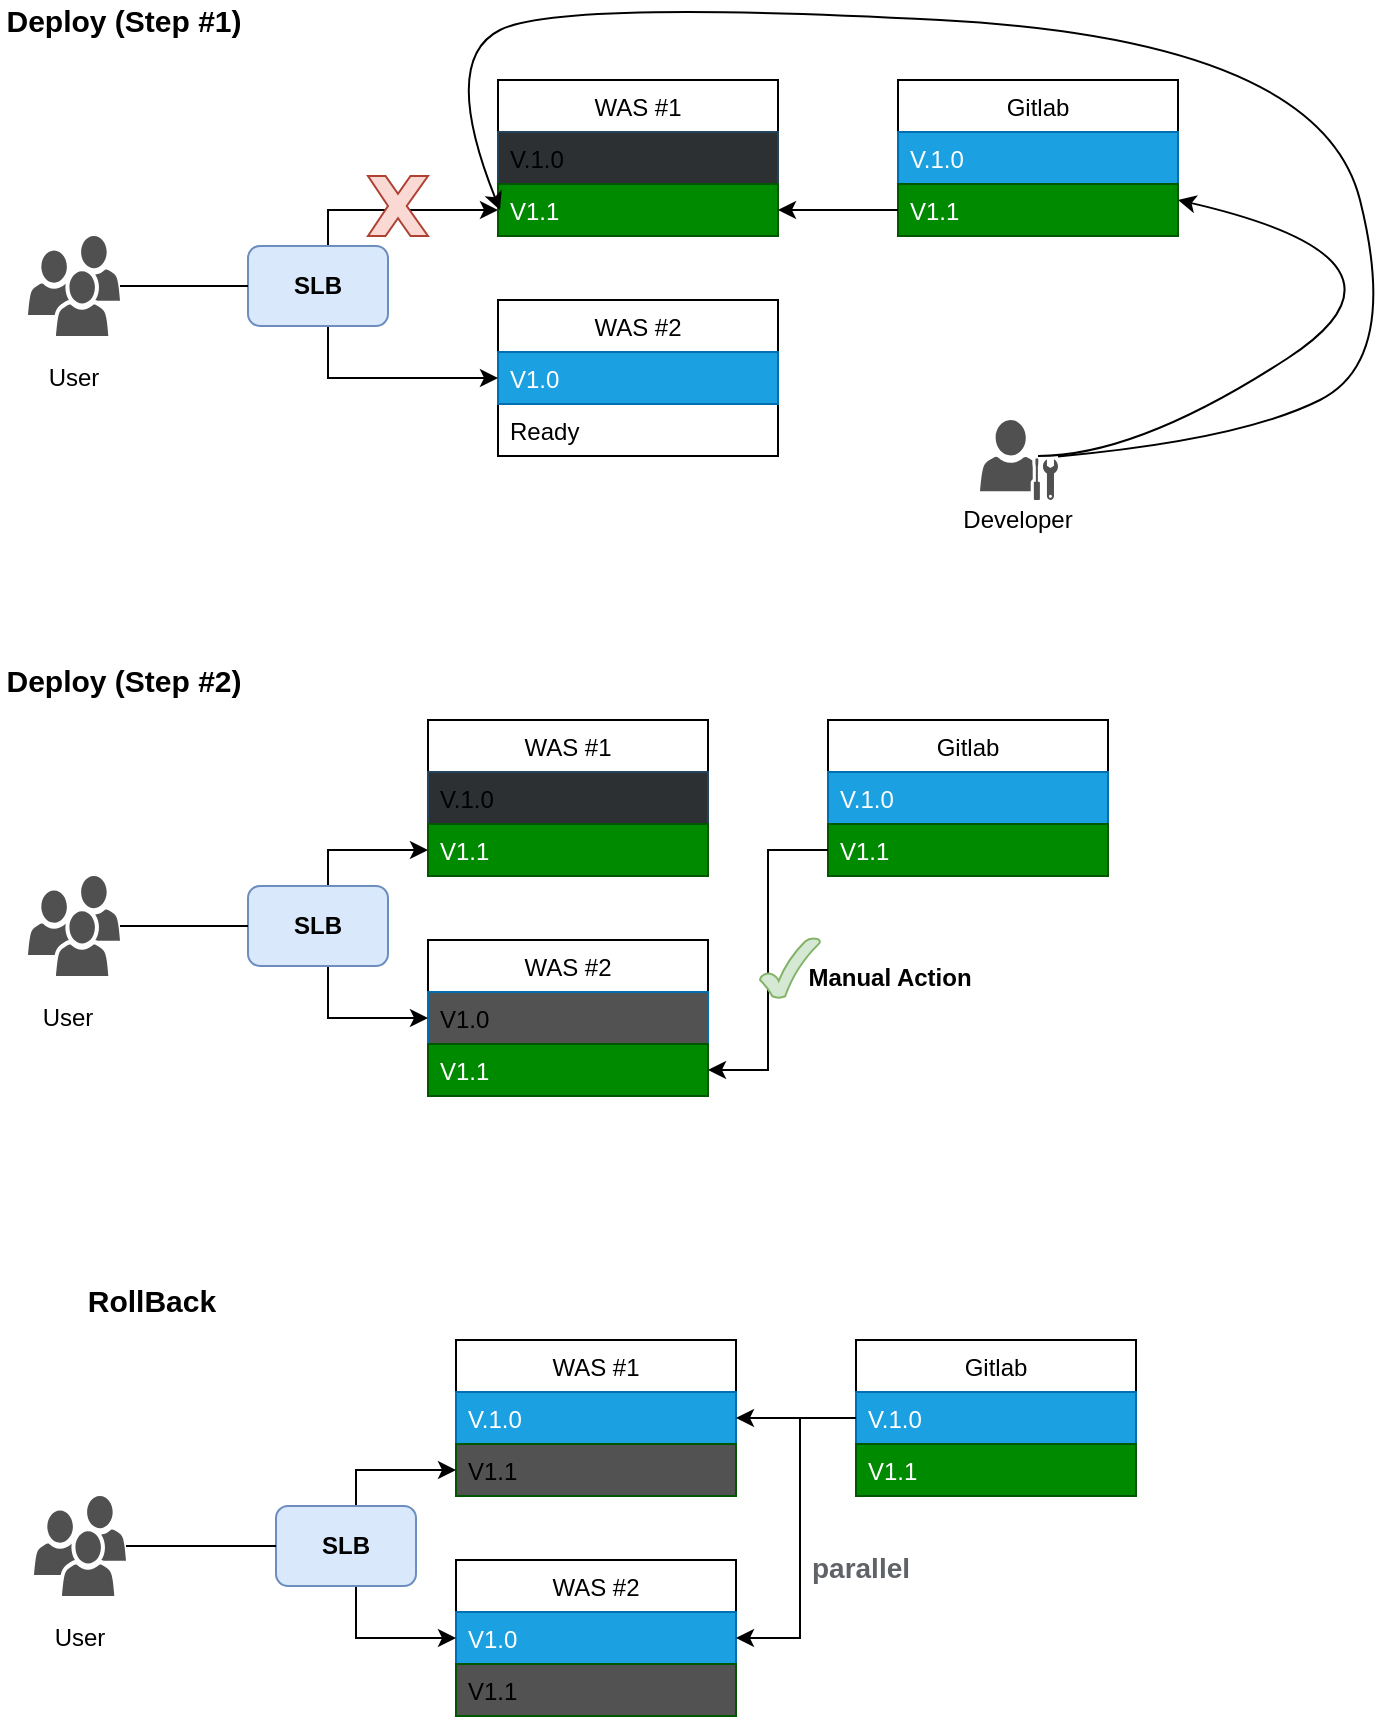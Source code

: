 <mxfile version="14.6.13" type="device"><diagram id="3b8Q6MlRwaxGBq9Q8-zA" name="Page-1"><mxGraphModel dx="988" dy="615" grid="1" gridSize="10" guides="1" tooltips="1" connect="1" arrows="1" fold="1" page="1" pageScale="1" pageWidth="827" pageHeight="1169" math="0" shadow="0"><root><mxCell id="0"/><mxCell id="1" parent="0"/><mxCell id="KL1746WC2ja59Iu-blHH-3" value="WAS #1" style="swimlane;fontStyle=0;childLayout=stackLayout;horizontal=1;startSize=26;horizontalStack=0;resizeParent=1;resizeParentMax=0;resizeLast=0;collapsible=1;marginBottom=0;" parent="1" vertex="1"><mxGeometry x="339" y="140" width="140" height="78" as="geometry"/></mxCell><mxCell id="KL1746WC2ja59Iu-blHH-4" value="V.1.0" style="text;strokeColor=#23445d;align=left;verticalAlign=top;spacingLeft=4;spacingRight=4;overflow=hidden;rotatable=0;points=[[0,0.5],[1,0.5]];portConstraint=eastwest;labelBackgroundColor=none;fillColor=#2D3033;" parent="KL1746WC2ja59Iu-blHH-3" vertex="1"><mxGeometry y="26" width="140" height="26" as="geometry"/></mxCell><mxCell id="KL1746WC2ja59Iu-blHH-6" value="V1.1" style="text;strokeColor=#005700;align=left;verticalAlign=top;spacingLeft=4;spacingRight=4;overflow=hidden;rotatable=0;points=[[0,0.5],[1,0.5]];portConstraint=eastwest;fillColor=#008a00;fontColor=#ffffff;" parent="KL1746WC2ja59Iu-blHH-3" vertex="1"><mxGeometry y="52" width="140" height="26" as="geometry"/></mxCell><mxCell id="KL1746WC2ja59Iu-blHH-7" value="WAS #2" style="swimlane;fontStyle=0;childLayout=stackLayout;horizontal=1;startSize=26;horizontalStack=0;resizeParent=1;resizeParentMax=0;resizeLast=0;collapsible=1;marginBottom=0;" parent="1" vertex="1"><mxGeometry x="339" y="250" width="140" height="78" as="geometry"/></mxCell><mxCell id="KL1746WC2ja59Iu-blHH-8" value="V1.0" style="text;strokeColor=#006EAF;fillColor=#1ba1e2;align=left;verticalAlign=top;spacingLeft=4;spacingRight=4;overflow=hidden;rotatable=0;points=[[0,0.5],[1,0.5]];portConstraint=eastwest;fontColor=#ffffff;" parent="KL1746WC2ja59Iu-blHH-7" vertex="1"><mxGeometry y="26" width="140" height="26" as="geometry"/></mxCell><mxCell id="KL1746WC2ja59Iu-blHH-9" value="Ready" style="text;strokeColor=none;fillColor=none;align=left;verticalAlign=top;spacingLeft=4;spacingRight=4;overflow=hidden;rotatable=0;points=[[0,0.5],[1,0.5]];portConstraint=eastwest;" parent="KL1746WC2ja59Iu-blHH-7" vertex="1"><mxGeometry y="52" width="140" height="26" as="geometry"/></mxCell><mxCell id="D-HJOIYHhkpLvr7YC5MF-5" style="edgeStyle=orthogonalEdgeStyle;rounded=0;orthogonalLoop=1;jettySize=auto;html=1;startArrow=none;" edge="1" parent="1" source="D-HJOIYHhkpLvr7YC5MF-16" target="KL1746WC2ja59Iu-blHH-6"><mxGeometry relative="1" as="geometry"><mxPoint x="159" y="240" as="sourcePoint"/><Array as="points"><mxPoint x="254" y="205"/></Array></mxGeometry></mxCell><mxCell id="D-HJOIYHhkpLvr7YC5MF-7" value="User" style="text;html=1;strokeColor=none;fillColor=none;align=center;verticalAlign=middle;whiteSpace=wrap;rounded=0;labelBackgroundColor=none;" vertex="1" parent="1"><mxGeometry x="107" y="279" width="40" height="20" as="geometry"/></mxCell><mxCell id="D-HJOIYHhkpLvr7YC5MF-8" value="" style="pointerEvents=1;shadow=0;dashed=0;html=1;strokeColor=none;fillColor=#505050;labelPosition=center;verticalLabelPosition=bottom;verticalAlign=top;outlineConnect=0;align=center;shape=mxgraph.office.users.administrator;labelBackgroundColor=none;" vertex="1" parent="1"><mxGeometry x="580" y="310" width="39" height="40" as="geometry"/></mxCell><mxCell id="D-HJOIYHhkpLvr7YC5MF-19" style="edgeStyle=orthogonalEdgeStyle;rounded=0;orthogonalLoop=1;jettySize=auto;html=1;" edge="1" parent="1" source="D-HJOIYHhkpLvr7YC5MF-9" target="KL1746WC2ja59Iu-blHH-8"><mxGeometry relative="1" as="geometry"><Array as="points"><mxPoint x="254" y="243"/><mxPoint x="254" y="289"/></Array></mxGeometry></mxCell><mxCell id="D-HJOIYHhkpLvr7YC5MF-9" value="" style="pointerEvents=1;shadow=0;dashed=0;html=1;strokeColor=none;fillColor=#505050;labelPosition=center;verticalLabelPosition=bottom;verticalAlign=top;outlineConnect=0;align=center;shape=mxgraph.office.users.users;labelBackgroundColor=none;" vertex="1" parent="1"><mxGeometry x="104" y="218" width="46" height="50" as="geometry"/></mxCell><mxCell id="D-HJOIYHhkpLvr7YC5MF-10" value="" style="curved=1;endArrow=classic;html=1;" edge="1" parent="1"><mxGeometry width="50" height="50" relative="1" as="geometry"><mxPoint x="609" y="328" as="sourcePoint"/><mxPoint x="679" y="200" as="targetPoint"/><Array as="points"><mxPoint x="659" y="328"/><mxPoint x="809" y="230"/></Array></mxGeometry></mxCell><mxCell id="D-HJOIYHhkpLvr7YC5MF-11" value="Gitlab" style="swimlane;fontStyle=0;childLayout=stackLayout;horizontal=1;startSize=26;horizontalStack=0;resizeParent=1;resizeParentMax=0;resizeLast=0;collapsible=1;marginBottom=0;" vertex="1" parent="1"><mxGeometry x="539" y="140" width="140" height="78" as="geometry"/></mxCell><mxCell id="D-HJOIYHhkpLvr7YC5MF-12" value="V.1.0" style="text;align=left;verticalAlign=top;spacingLeft=4;spacingRight=4;overflow=hidden;rotatable=0;points=[[0,0.5],[1,0.5]];portConstraint=eastwest;labelBackgroundColor=none;fillColor=#1ba1e2;strokeColor=#006EAF;fontColor=#ffffff;" vertex="1" parent="D-HJOIYHhkpLvr7YC5MF-11"><mxGeometry y="26" width="140" height="26" as="geometry"/></mxCell><mxCell id="D-HJOIYHhkpLvr7YC5MF-13" value="V1.1" style="text;align=left;verticalAlign=top;spacingLeft=4;spacingRight=4;overflow=hidden;rotatable=0;points=[[0,0.5],[1,0.5]];portConstraint=eastwest;fillColor=#008a00;strokeColor=#005700;fontColor=#ffffff;" vertex="1" parent="D-HJOIYHhkpLvr7YC5MF-11"><mxGeometry y="52" width="140" height="26" as="geometry"/></mxCell><mxCell id="D-HJOIYHhkpLvr7YC5MF-16" value="SLB" style="rounded=1;whiteSpace=wrap;html=1;labelBackgroundColor=none;fillColor=#dae8fc;strokeColor=#6c8ebf;fontStyle=1" vertex="1" parent="1"><mxGeometry x="214" y="223" width="70" height="40" as="geometry"/></mxCell><mxCell id="D-HJOIYHhkpLvr7YC5MF-17" value="" style="edgeStyle=orthogonalEdgeStyle;rounded=0;orthogonalLoop=1;jettySize=auto;html=1;endArrow=none;" edge="1" parent="1" source="D-HJOIYHhkpLvr7YC5MF-9" target="D-HJOIYHhkpLvr7YC5MF-16"><mxGeometry relative="1" as="geometry"><mxPoint x="159" y="240" as="sourcePoint"/><mxPoint x="304" y="205" as="targetPoint"/><Array as="points"/></mxGeometry></mxCell><mxCell id="D-HJOIYHhkpLvr7YC5MF-20" value="Developer" style="text;html=1;strokeColor=none;fillColor=none;align=center;verticalAlign=middle;whiteSpace=wrap;rounded=0;labelBackgroundColor=none;" vertex="1" parent="1"><mxGeometry x="579" y="350" width="40" height="20" as="geometry"/></mxCell><mxCell id="D-HJOIYHhkpLvr7YC5MF-22" style="edgeStyle=orthogonalEdgeStyle;rounded=0;orthogonalLoop=1;jettySize=auto;html=1;entryX=1;entryY=0.5;entryDx=0;entryDy=0;" edge="1" parent="1" source="D-HJOIYHhkpLvr7YC5MF-13" target="KL1746WC2ja59Iu-blHH-6"><mxGeometry relative="1" as="geometry"/></mxCell><mxCell id="D-HJOIYHhkpLvr7YC5MF-23" value="WAS #1" style="swimlane;fontStyle=0;childLayout=stackLayout;horizontal=1;startSize=26;horizontalStack=0;resizeParent=1;resizeParentMax=0;resizeLast=0;collapsible=1;marginBottom=0;" vertex="1" parent="1"><mxGeometry x="304" y="460" width="140" height="78" as="geometry"/></mxCell><mxCell id="D-HJOIYHhkpLvr7YC5MF-24" value="V.1.0" style="text;strokeColor=#23445d;align=left;verticalAlign=top;spacingLeft=4;spacingRight=4;overflow=hidden;rotatable=0;points=[[0,0.5],[1,0.5]];portConstraint=eastwest;labelBackgroundColor=none;fillColor=#2D3033;" vertex="1" parent="D-HJOIYHhkpLvr7YC5MF-23"><mxGeometry y="26" width="140" height="26" as="geometry"/></mxCell><mxCell id="D-HJOIYHhkpLvr7YC5MF-25" value="V1.1" style="text;strokeColor=#005700;align=left;verticalAlign=top;spacingLeft=4;spacingRight=4;overflow=hidden;rotatable=0;points=[[0,0.5],[1,0.5]];portConstraint=eastwest;fillColor=#008a00;fontColor=#ffffff;" vertex="1" parent="D-HJOIYHhkpLvr7YC5MF-23"><mxGeometry y="52" width="140" height="26" as="geometry"/></mxCell><mxCell id="D-HJOIYHhkpLvr7YC5MF-26" value="WAS #2" style="swimlane;fontStyle=0;childLayout=stackLayout;horizontal=1;startSize=26;horizontalStack=0;resizeParent=1;resizeParentMax=0;resizeLast=0;collapsible=1;marginBottom=0;" vertex="1" parent="1"><mxGeometry x="304" y="570" width="140" height="78" as="geometry"/></mxCell><mxCell id="D-HJOIYHhkpLvr7YC5MF-27" value="V1.0" style="text;strokeColor=#006EAF;align=left;verticalAlign=top;spacingLeft=4;spacingRight=4;overflow=hidden;rotatable=0;points=[[0,0.5],[1,0.5]];portConstraint=eastwest;fillColor=#525252;" vertex="1" parent="D-HJOIYHhkpLvr7YC5MF-26"><mxGeometry y="26" width="140" height="26" as="geometry"/></mxCell><mxCell id="D-HJOIYHhkpLvr7YC5MF-28" value="V1.1" style="text;strokeColor=#005700;fillColor=#008a00;align=left;verticalAlign=top;spacingLeft=4;spacingRight=4;overflow=hidden;rotatable=0;points=[[0,0.5],[1,0.5]];portConstraint=eastwest;fontColor=#ffffff;" vertex="1" parent="D-HJOIYHhkpLvr7YC5MF-26"><mxGeometry y="52" width="140" height="26" as="geometry"/></mxCell><mxCell id="D-HJOIYHhkpLvr7YC5MF-29" style="edgeStyle=orthogonalEdgeStyle;rounded=0;orthogonalLoop=1;jettySize=auto;html=1;startArrow=none;" edge="1" parent="1" source="D-HJOIYHhkpLvr7YC5MF-38" target="D-HJOIYHhkpLvr7YC5MF-25"><mxGeometry relative="1" as="geometry"><mxPoint x="159" y="560" as="sourcePoint"/><Array as="points"><mxPoint x="254" y="525"/></Array></mxGeometry></mxCell><mxCell id="D-HJOIYHhkpLvr7YC5MF-30" value="User" style="text;html=1;strokeColor=none;fillColor=none;align=center;verticalAlign=middle;whiteSpace=wrap;rounded=0;labelBackgroundColor=none;" vertex="1" parent="1"><mxGeometry x="104" y="599" width="40" height="20" as="geometry"/></mxCell><mxCell id="D-HJOIYHhkpLvr7YC5MF-32" style="edgeStyle=orthogonalEdgeStyle;rounded=0;orthogonalLoop=1;jettySize=auto;html=1;" edge="1" parent="1" source="D-HJOIYHhkpLvr7YC5MF-33" target="D-HJOIYHhkpLvr7YC5MF-27"><mxGeometry relative="1" as="geometry"><Array as="points"><mxPoint x="254" y="563"/><mxPoint x="254" y="609"/></Array></mxGeometry></mxCell><mxCell id="D-HJOIYHhkpLvr7YC5MF-33" value="" style="pointerEvents=1;shadow=0;dashed=0;html=1;strokeColor=none;fillColor=#505050;labelPosition=center;verticalLabelPosition=bottom;verticalAlign=top;outlineConnect=0;align=center;shape=mxgraph.office.users.users;labelBackgroundColor=none;" vertex="1" parent="1"><mxGeometry x="104" y="538" width="46" height="50" as="geometry"/></mxCell><mxCell id="D-HJOIYHhkpLvr7YC5MF-35" value="Gitlab" style="swimlane;fontStyle=0;childLayout=stackLayout;horizontal=1;startSize=26;horizontalStack=0;resizeParent=1;resizeParentMax=0;resizeLast=0;collapsible=1;marginBottom=0;" vertex="1" parent="1"><mxGeometry x="504" y="460" width="140" height="78" as="geometry"/></mxCell><mxCell id="D-HJOIYHhkpLvr7YC5MF-36" value="V.1.0" style="text;align=left;verticalAlign=top;spacingLeft=4;spacingRight=4;overflow=hidden;rotatable=0;points=[[0,0.5],[1,0.5]];portConstraint=eastwest;labelBackgroundColor=none;fillColor=#1ba1e2;strokeColor=#006EAF;fontColor=#ffffff;" vertex="1" parent="D-HJOIYHhkpLvr7YC5MF-35"><mxGeometry y="26" width="140" height="26" as="geometry"/></mxCell><mxCell id="D-HJOIYHhkpLvr7YC5MF-37" value="V1.1" style="text;align=left;verticalAlign=top;spacingLeft=4;spacingRight=4;overflow=hidden;rotatable=0;points=[[0,0.5],[1,0.5]];portConstraint=eastwest;fillColor=#008a00;strokeColor=#005700;fontColor=#ffffff;" vertex="1" parent="D-HJOIYHhkpLvr7YC5MF-35"><mxGeometry y="52" width="140" height="26" as="geometry"/></mxCell><mxCell id="D-HJOIYHhkpLvr7YC5MF-38" value="SLB" style="rounded=1;whiteSpace=wrap;html=1;labelBackgroundColor=none;fillColor=#dae8fc;strokeColor=#6c8ebf;fontStyle=1" vertex="1" parent="1"><mxGeometry x="214" y="543" width="70" height="40" as="geometry"/></mxCell><mxCell id="D-HJOIYHhkpLvr7YC5MF-39" value="" style="edgeStyle=orthogonalEdgeStyle;rounded=0;orthogonalLoop=1;jettySize=auto;html=1;endArrow=none;" edge="1" parent="1" source="D-HJOIYHhkpLvr7YC5MF-33" target="D-HJOIYHhkpLvr7YC5MF-38"><mxGeometry relative="1" as="geometry"><mxPoint x="159" y="560" as="sourcePoint"/><mxPoint x="304" y="525" as="targetPoint"/><Array as="points"/></mxGeometry></mxCell><mxCell id="D-HJOIYHhkpLvr7YC5MF-41" style="edgeStyle=orthogonalEdgeStyle;rounded=0;orthogonalLoop=1;jettySize=auto;html=1;entryX=1;entryY=0.5;entryDx=0;entryDy=0;" edge="1" parent="1" source="D-HJOIYHhkpLvr7YC5MF-37" target="D-HJOIYHhkpLvr7YC5MF-28"><mxGeometry relative="1" as="geometry"/></mxCell><mxCell id="D-HJOIYHhkpLvr7YC5MF-42" value="Deploy (Step #1)" style="text;html=1;strokeColor=none;fillColor=none;align=center;verticalAlign=middle;whiteSpace=wrap;rounded=0;labelBackgroundColor=none;fontStyle=1;fontSize=15;" vertex="1" parent="1"><mxGeometry x="90" y="100" width="124" height="20" as="geometry"/></mxCell><mxCell id="D-HJOIYHhkpLvr7YC5MF-43" value="Deploy (Step #2)" style="text;html=1;strokeColor=none;fillColor=none;align=center;verticalAlign=middle;whiteSpace=wrap;rounded=0;labelBackgroundColor=none;fontStyle=1;fontSize=15;" vertex="1" parent="1"><mxGeometry x="90" y="430" width="124" height="20" as="geometry"/></mxCell><mxCell id="D-HJOIYHhkpLvr7YC5MF-46" value="Manual Action" style="text;html=1;strokeColor=none;fillColor=none;align=center;verticalAlign=middle;whiteSpace=wrap;rounded=0;labelBackgroundColor=none;fontStyle=1" vertex="1" parent="1"><mxGeometry x="480" y="579" width="110" height="20" as="geometry"/></mxCell><mxCell id="D-HJOIYHhkpLvr7YC5MF-52" value="" style="verticalLabelPosition=bottom;verticalAlign=top;html=1;shape=mxgraph.basic.x;labelBackgroundColor=none;fontSize=15;fillColor=#fad9d5;strokeColor=#ae4132;" vertex="1" parent="1"><mxGeometry x="274" y="188" width="30" height="30" as="geometry"/></mxCell><mxCell id="D-HJOIYHhkpLvr7YC5MF-55" value="" style="verticalLabelPosition=bottom;verticalAlign=top;html=1;shape=mxgraph.basic.tick;labelBackgroundColor=none;fontSize=15;fillColor=#d5e8d4;strokeColor=#82b366;" vertex="1" parent="1"><mxGeometry x="470" y="569" width="30" height="30" as="geometry"/></mxCell><mxCell id="D-HJOIYHhkpLvr7YC5MF-56" value="WAS #1" style="swimlane;fontStyle=0;childLayout=stackLayout;horizontal=1;startSize=26;horizontalStack=0;resizeParent=1;resizeParentMax=0;resizeLast=0;collapsible=1;marginBottom=0;" vertex="1" parent="1"><mxGeometry x="318" y="770" width="140" height="78" as="geometry"/></mxCell><mxCell id="D-HJOIYHhkpLvr7YC5MF-57" value="V.1.0" style="text;strokeColor=#006EAF;align=left;verticalAlign=top;spacingLeft=4;spacingRight=4;overflow=hidden;rotatable=0;points=[[0,0.5],[1,0.5]];portConstraint=eastwest;labelBackgroundColor=none;fillColor=#1ba1e2;fontColor=#ffffff;" vertex="1" parent="D-HJOIYHhkpLvr7YC5MF-56"><mxGeometry y="26" width="140" height="26" as="geometry"/></mxCell><mxCell id="D-HJOIYHhkpLvr7YC5MF-58" value="V1.1" style="text;strokeColor=#005700;align=left;verticalAlign=top;spacingLeft=4;spacingRight=4;overflow=hidden;rotatable=0;points=[[0,0.5],[1,0.5]];portConstraint=eastwest;fillColor=#525252;" vertex="1" parent="D-HJOIYHhkpLvr7YC5MF-56"><mxGeometry y="52" width="140" height="26" as="geometry"/></mxCell><mxCell id="D-HJOIYHhkpLvr7YC5MF-59" value="WAS #2" style="swimlane;fontStyle=0;childLayout=stackLayout;horizontal=1;startSize=26;horizontalStack=0;resizeParent=1;resizeParentMax=0;resizeLast=0;collapsible=1;marginBottom=0;" vertex="1" parent="1"><mxGeometry x="318" y="880" width="140" height="78" as="geometry"/></mxCell><mxCell id="D-HJOIYHhkpLvr7YC5MF-60" value="V1.0" style="text;strokeColor=#006EAF;align=left;verticalAlign=top;spacingLeft=4;spacingRight=4;overflow=hidden;rotatable=0;points=[[0,0.5],[1,0.5]];portConstraint=eastwest;fillColor=#1ba1e2;fontColor=#ffffff;" vertex="1" parent="D-HJOIYHhkpLvr7YC5MF-59"><mxGeometry y="26" width="140" height="26" as="geometry"/></mxCell><mxCell id="D-HJOIYHhkpLvr7YC5MF-61" value="V1.1" style="text;strokeColor=#005700;align=left;verticalAlign=top;spacingLeft=4;spacingRight=4;overflow=hidden;rotatable=0;points=[[0,0.5],[1,0.5]];portConstraint=eastwest;fillColor=#525252;" vertex="1" parent="D-HJOIYHhkpLvr7YC5MF-59"><mxGeometry y="52" width="140" height="26" as="geometry"/></mxCell><mxCell id="D-HJOIYHhkpLvr7YC5MF-62" style="edgeStyle=orthogonalEdgeStyle;rounded=0;orthogonalLoop=1;jettySize=auto;html=1;startArrow=none;" edge="1" parent="1" source="D-HJOIYHhkpLvr7YC5MF-69" target="D-HJOIYHhkpLvr7YC5MF-58"><mxGeometry relative="1" as="geometry"><mxPoint x="173" y="870" as="sourcePoint"/><Array as="points"><mxPoint x="268" y="835"/></Array></mxGeometry></mxCell><mxCell id="D-HJOIYHhkpLvr7YC5MF-63" value="User" style="text;html=1;strokeColor=none;fillColor=none;align=center;verticalAlign=middle;whiteSpace=wrap;rounded=0;labelBackgroundColor=none;" vertex="1" parent="1"><mxGeometry x="110" y="909" width="40" height="20" as="geometry"/></mxCell><mxCell id="D-HJOIYHhkpLvr7YC5MF-64" style="edgeStyle=orthogonalEdgeStyle;rounded=0;orthogonalLoop=1;jettySize=auto;html=1;" edge="1" parent="1" source="D-HJOIYHhkpLvr7YC5MF-65" target="D-HJOIYHhkpLvr7YC5MF-60"><mxGeometry relative="1" as="geometry"><Array as="points"><mxPoint x="268" y="873"/><mxPoint x="268" y="919"/></Array></mxGeometry></mxCell><mxCell id="D-HJOIYHhkpLvr7YC5MF-65" value="" style="pointerEvents=1;shadow=0;dashed=0;html=1;strokeColor=none;fillColor=#505050;labelPosition=center;verticalLabelPosition=bottom;verticalAlign=top;outlineConnect=0;align=center;shape=mxgraph.office.users.users;labelBackgroundColor=none;" vertex="1" parent="1"><mxGeometry x="107" y="848" width="46" height="50" as="geometry"/></mxCell><mxCell id="D-HJOIYHhkpLvr7YC5MF-75" style="edgeStyle=orthogonalEdgeStyle;rounded=0;orthogonalLoop=1;jettySize=auto;html=1;fontSize=15;fontColor=#000000;" edge="1" parent="1" source="D-HJOIYHhkpLvr7YC5MF-66" target="D-HJOIYHhkpLvr7YC5MF-60"><mxGeometry relative="1" as="geometry"><Array as="points"><mxPoint x="490" y="809"/><mxPoint x="490" y="919"/></Array></mxGeometry></mxCell><mxCell id="D-HJOIYHhkpLvr7YC5MF-66" value="Gitlab" style="swimlane;fontStyle=0;childLayout=stackLayout;horizontal=1;startSize=26;horizontalStack=0;resizeParent=1;resizeParentMax=0;resizeLast=0;collapsible=1;marginBottom=0;" vertex="1" parent="1"><mxGeometry x="518" y="770" width="140" height="78" as="geometry"/></mxCell><mxCell id="D-HJOIYHhkpLvr7YC5MF-67" value="V.1.0" style="text;align=left;verticalAlign=top;spacingLeft=4;spacingRight=4;overflow=hidden;rotatable=0;points=[[0,0.5],[1,0.5]];portConstraint=eastwest;labelBackgroundColor=none;fillColor=#1ba1e2;strokeColor=#006EAF;fontColor=#ffffff;" vertex="1" parent="D-HJOIYHhkpLvr7YC5MF-66"><mxGeometry y="26" width="140" height="26" as="geometry"/></mxCell><mxCell id="D-HJOIYHhkpLvr7YC5MF-68" value="V1.1" style="text;align=left;verticalAlign=top;spacingLeft=4;spacingRight=4;overflow=hidden;rotatable=0;points=[[0,0.5],[1,0.5]];portConstraint=eastwest;fillColor=#008a00;strokeColor=#005700;fontColor=#ffffff;" vertex="1" parent="D-HJOIYHhkpLvr7YC5MF-66"><mxGeometry y="52" width="140" height="26" as="geometry"/></mxCell><mxCell id="D-HJOIYHhkpLvr7YC5MF-69" value="SLB" style="rounded=1;whiteSpace=wrap;html=1;labelBackgroundColor=none;fillColor=#dae8fc;strokeColor=#6c8ebf;fontStyle=1" vertex="1" parent="1"><mxGeometry x="228" y="853" width="70" height="40" as="geometry"/></mxCell><mxCell id="D-HJOIYHhkpLvr7YC5MF-70" value="" style="edgeStyle=orthogonalEdgeStyle;rounded=0;orthogonalLoop=1;jettySize=auto;html=1;endArrow=none;" edge="1" parent="1" source="D-HJOIYHhkpLvr7YC5MF-65" target="D-HJOIYHhkpLvr7YC5MF-69"><mxGeometry relative="1" as="geometry"><mxPoint x="173" y="870" as="sourcePoint"/><mxPoint x="318" y="835" as="targetPoint"/><Array as="points"/></mxGeometry></mxCell><mxCell id="D-HJOIYHhkpLvr7YC5MF-71" style="edgeStyle=orthogonalEdgeStyle;rounded=0;orthogonalLoop=1;jettySize=auto;html=1;entryX=1;entryY=0.5;entryDx=0;entryDy=0;exitX=0;exitY=0.5;exitDx=0;exitDy=0;" edge="1" parent="1" source="D-HJOIYHhkpLvr7YC5MF-66" target="D-HJOIYHhkpLvr7YC5MF-57"><mxGeometry relative="1" as="geometry"/></mxCell><mxCell id="D-HJOIYHhkpLvr7YC5MF-72" value="RollBack" style="text;html=1;strokeColor=none;fillColor=none;align=center;verticalAlign=middle;whiteSpace=wrap;rounded=0;labelBackgroundColor=none;fontStyle=1;fontSize=15;" vertex="1" parent="1"><mxGeometry x="104" y="740" width="124" height="20" as="geometry"/></mxCell><mxCell id="D-HJOIYHhkpLvr7YC5MF-77" value="&lt;span style=&quot;color: rgb(95, 99, 104); font-family: &amp;quot;apple sd gothic neo&amp;quot;, arial, sans-serif; font-size: 14px; text-align: left; background-color: rgb(255, 255, 255);&quot;&gt;parallel&lt;/span&gt;" style="text;html=1;align=center;verticalAlign=middle;resizable=0;points=[];autosize=1;strokeColor=none;fontSize=15;fontColor=#000000;fontStyle=1" vertex="1" parent="1"><mxGeometry x="490" y="873" width="60" height="20" as="geometry"/></mxCell><mxCell id="D-HJOIYHhkpLvr7YC5MF-78" value="" style="curved=1;endArrow=classic;html=1;fontSize=15;fontColor=#000000;" edge="1" parent="1" source="D-HJOIYHhkpLvr7YC5MF-8"><mxGeometry width="50" height="50" relative="1" as="geometry"><mxPoint x="164" y="370" as="sourcePoint"/><mxPoint x="340" y="205" as="targetPoint"/><Array as="points"><mxPoint x="710" y="320"/><mxPoint x="790" y="280"/><mxPoint x="750" y="120"/><mxPoint x="370" y="100"/><mxPoint x="310" y="130"/></Array></mxGeometry></mxCell></root></mxGraphModel></diagram></mxfile>